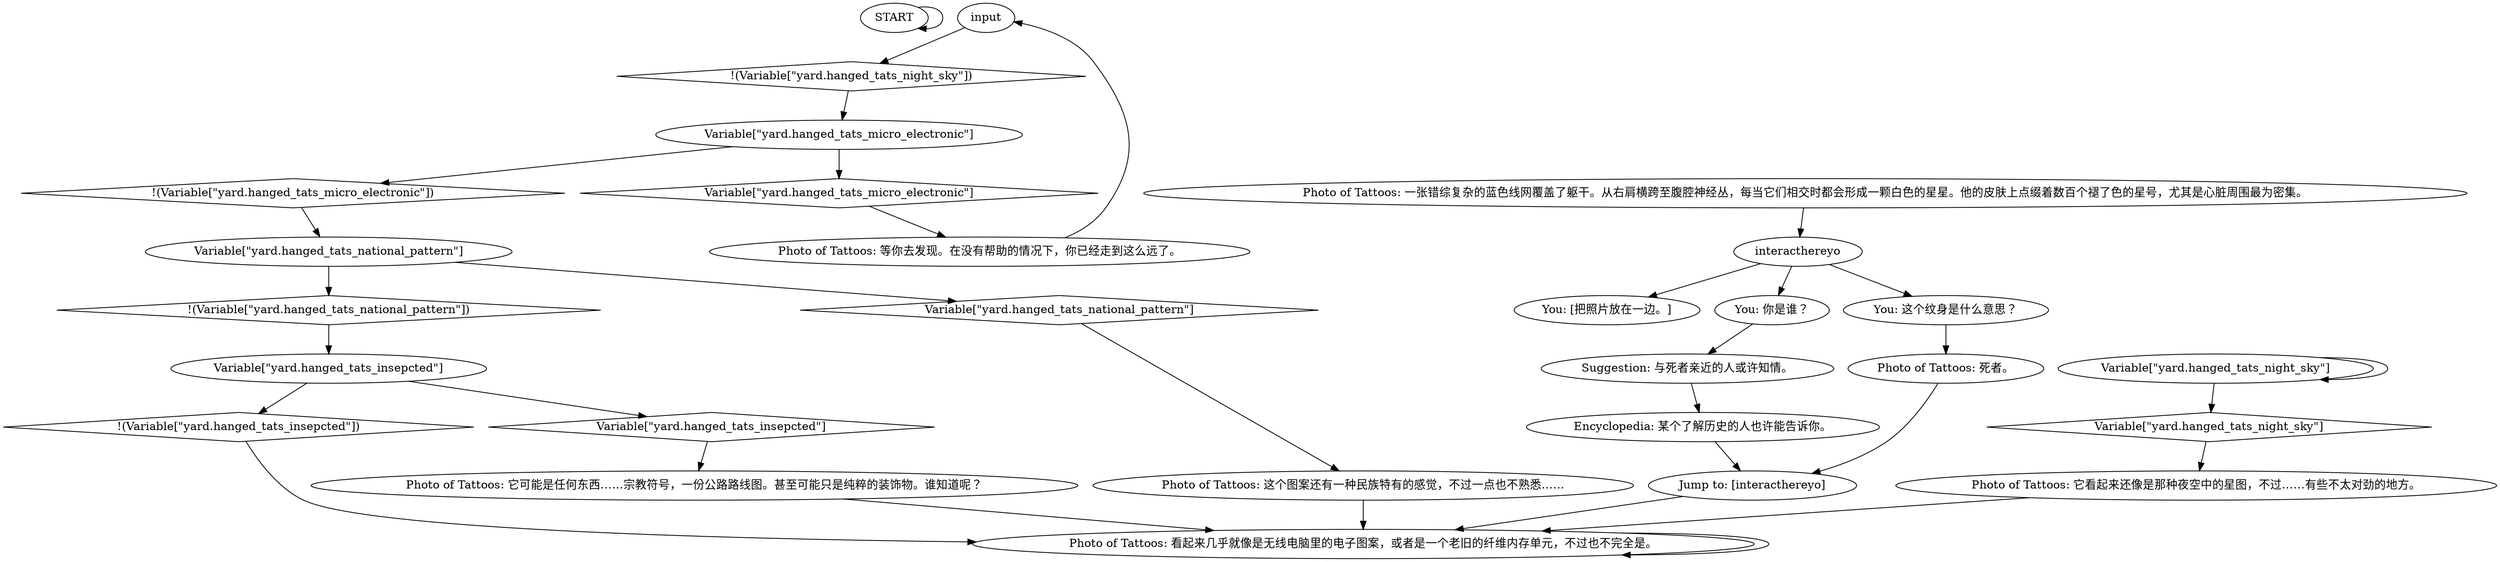 # INVENTORY / PHOTO OF TATTOOS
# instant photo of the hanged man's tattoos by Kim Kitsuragi
# ==================================================
digraph G {
	  0 [label="START"];
	  1 [label="input"];
	  2 [label="Suggestion: 与死者亲近的人或许知情。"];
	  3 [label="Photo of Tattoos: 死者。"];
	  4 [label="Photo of Tattoos: 等你去发现。在没有帮助的情况下，你已经走到这么远了。"];
	  5 [label="Photo of Tattoos: 看起来几乎就像是无线电脑里的电子图案，或者是一个老旧的纤维内存单元，不过也不完全是。"];
	  6 [label="interacthereyo"];
	  7 [label="Variable[\"yard.hanged_tats_night_sky\"]"];
	  8 [label="Variable[\"yard.hanged_tats_night_sky\"]", shape=diamond];
	  9 [label="!(Variable[\"yard.hanged_tats_night_sky\"])", shape=diamond];
	  10 [label="Photo of Tattoos: 一张错综复杂的蓝色线网覆盖了躯干。从右肩横跨至腹腔神经丛，每当它们相交时都会形成一颗白色的星星。他的皮肤上点缀着数百个褪了色的星号，尤其是心脏周围最为密集。"];
	  11 [label="You: 你是谁？"];
	  12 [label="Variable[\"yard.hanged_tats_national_pattern\"]"];
	  13 [label="Variable[\"yard.hanged_tats_national_pattern\"]", shape=diamond];
	  14 [label="!(Variable[\"yard.hanged_tats_national_pattern\"])", shape=diamond];
	  15 [label="Jump to: [interacthereyo]"];
	  16 [label="Encyclopedia: 某个了解历史的人也许能告诉你。"];
	  17 [label="Photo of Tattoos: 它看起来还像是那种夜空中的星图，不过……有些不太对劲的地方。"];
	  18 [label="You: 这个纹身是什么意思？"];
	  19 [label="Variable[\"yard.hanged_tats_micro_electronic\"]"];
	  20 [label="Variable[\"yard.hanged_tats_micro_electronic\"]", shape=diamond];
	  21 [label="!(Variable[\"yard.hanged_tats_micro_electronic\"])", shape=diamond];
	  22 [label="You: [把照片放在一边。]"];
	  23 [label="Variable[\"yard.hanged_tats_insepcted\"]"];
	  24 [label="Variable[\"yard.hanged_tats_insepcted\"]", shape=diamond];
	  25 [label="!(Variable[\"yard.hanged_tats_insepcted\"])", shape=diamond];
	  26 [label="Photo of Tattoos: 这个图案还有一种民族特有的感觉，不过一点也不熟悉……"];
	  27 [label="Photo of Tattoos: 它可能是任何东西……宗教符号，一份公路路线图。甚至可能只是纯粹的装饰物。谁知道呢？"];
	  0 -> 0
	  1 -> 9
	  2 -> 16
	  3 -> 15
	  4 -> 1
	  5 -> 5
	  6 -> 18
	  6 -> 11
	  6 -> 22
	  7 -> 8
	  7 -> 7
	  8 -> 17
	  9 -> 19
	  10 -> 6
	  11 -> 2
	  12 -> 13
	  12 -> 14
	  13 -> 26
	  14 -> 23
	  15 -> 5
	  16 -> 15
	  17 -> 5
	  18 -> 3
	  19 -> 20
	  19 -> 21
	  20 -> 4
	  21 -> 12
	  23 -> 24
	  23 -> 25
	  24 -> 27
	  25 -> 5
	  26 -> 5
	  27 -> 5
}

